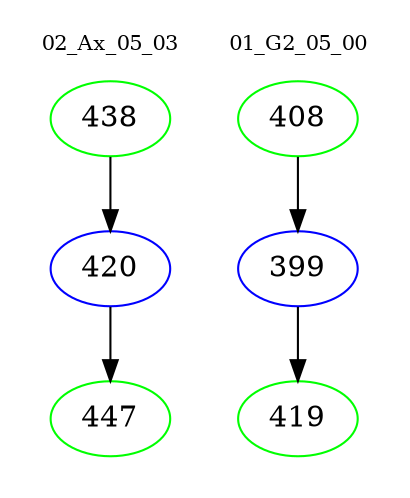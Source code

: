digraph{
subgraph cluster_0 {
color = white
label = "02_Ax_05_03";
fontsize=10;
T0_438 [label="438", color="green"]
T0_438 -> T0_420 [color="black"]
T0_420 [label="420", color="blue"]
T0_420 -> T0_447 [color="black"]
T0_447 [label="447", color="green"]
}
subgraph cluster_1 {
color = white
label = "01_G2_05_00";
fontsize=10;
T1_408 [label="408", color="green"]
T1_408 -> T1_399 [color="black"]
T1_399 [label="399", color="blue"]
T1_399 -> T1_419 [color="black"]
T1_419 [label="419", color="green"]
}
}
